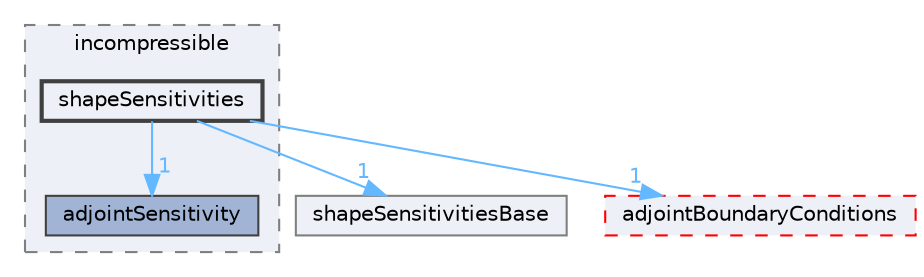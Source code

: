 digraph "src/optimisation/adjointOptimisation/adjoint/optimisation/adjointSensitivity/incompressible/shapeSensitivities"
{
 // LATEX_PDF_SIZE
  bgcolor="transparent";
  edge [fontname=Helvetica,fontsize=10,labelfontname=Helvetica,labelfontsize=10];
  node [fontname=Helvetica,fontsize=10,shape=box,height=0.2,width=0.4];
  compound=true
  subgraph clusterdir_2b473d201aab52bb890a8b3370c59272 {
    graph [ bgcolor="#edf0f7", pencolor="grey50", label="incompressible", fontname=Helvetica,fontsize=10 style="filled,dashed", URL="dir_2b473d201aab52bb890a8b3370c59272.html",tooltip=""]
  dir_c9975b67581c2da6d7f831922d1c5844 [label="adjointSensitivity", fillcolor="#a2b4d6", color="grey25", style="filled", URL="dir_c9975b67581c2da6d7f831922d1c5844.html",tooltip=""];
  dir_14c782ea37ade272388ea6cdcc54cd7d [label="shapeSensitivities", fillcolor="#edf0f7", color="grey25", style="filled,bold", URL="dir_14c782ea37ade272388ea6cdcc54cd7d.html",tooltip=""];
  }
  dir_0b22c8edd23710d15b1d2247fd5f446d [label="shapeSensitivitiesBase", fillcolor="#edf0f7", color="grey50", style="filled", URL="dir_0b22c8edd23710d15b1d2247fd5f446d.html",tooltip=""];
  dir_1784f822592d39f816c839dc1a098cdb [label="adjointBoundaryConditions", fillcolor="#edf0f7", color="red", style="filled,dashed", URL="dir_1784f822592d39f816c839dc1a098cdb.html",tooltip=""];
  dir_14c782ea37ade272388ea6cdcc54cd7d->dir_0b22c8edd23710d15b1d2247fd5f446d [headlabel="1", labeldistance=1.5 headhref="dir_003511_003512.html" href="dir_003511_003512.html" color="steelblue1" fontcolor="steelblue1"];
  dir_14c782ea37ade272388ea6cdcc54cd7d->dir_1784f822592d39f816c839dc1a098cdb [headlabel="1", labeldistance=1.5 headhref="dir_003511_000033.html" href="dir_003511_000033.html" color="steelblue1" fontcolor="steelblue1"];
  dir_14c782ea37ade272388ea6cdcc54cd7d->dir_c9975b67581c2da6d7f831922d1c5844 [headlabel="1", labeldistance=1.5 headhref="dir_003511_000061.html" href="dir_003511_000061.html" color="steelblue1" fontcolor="steelblue1"];
}
